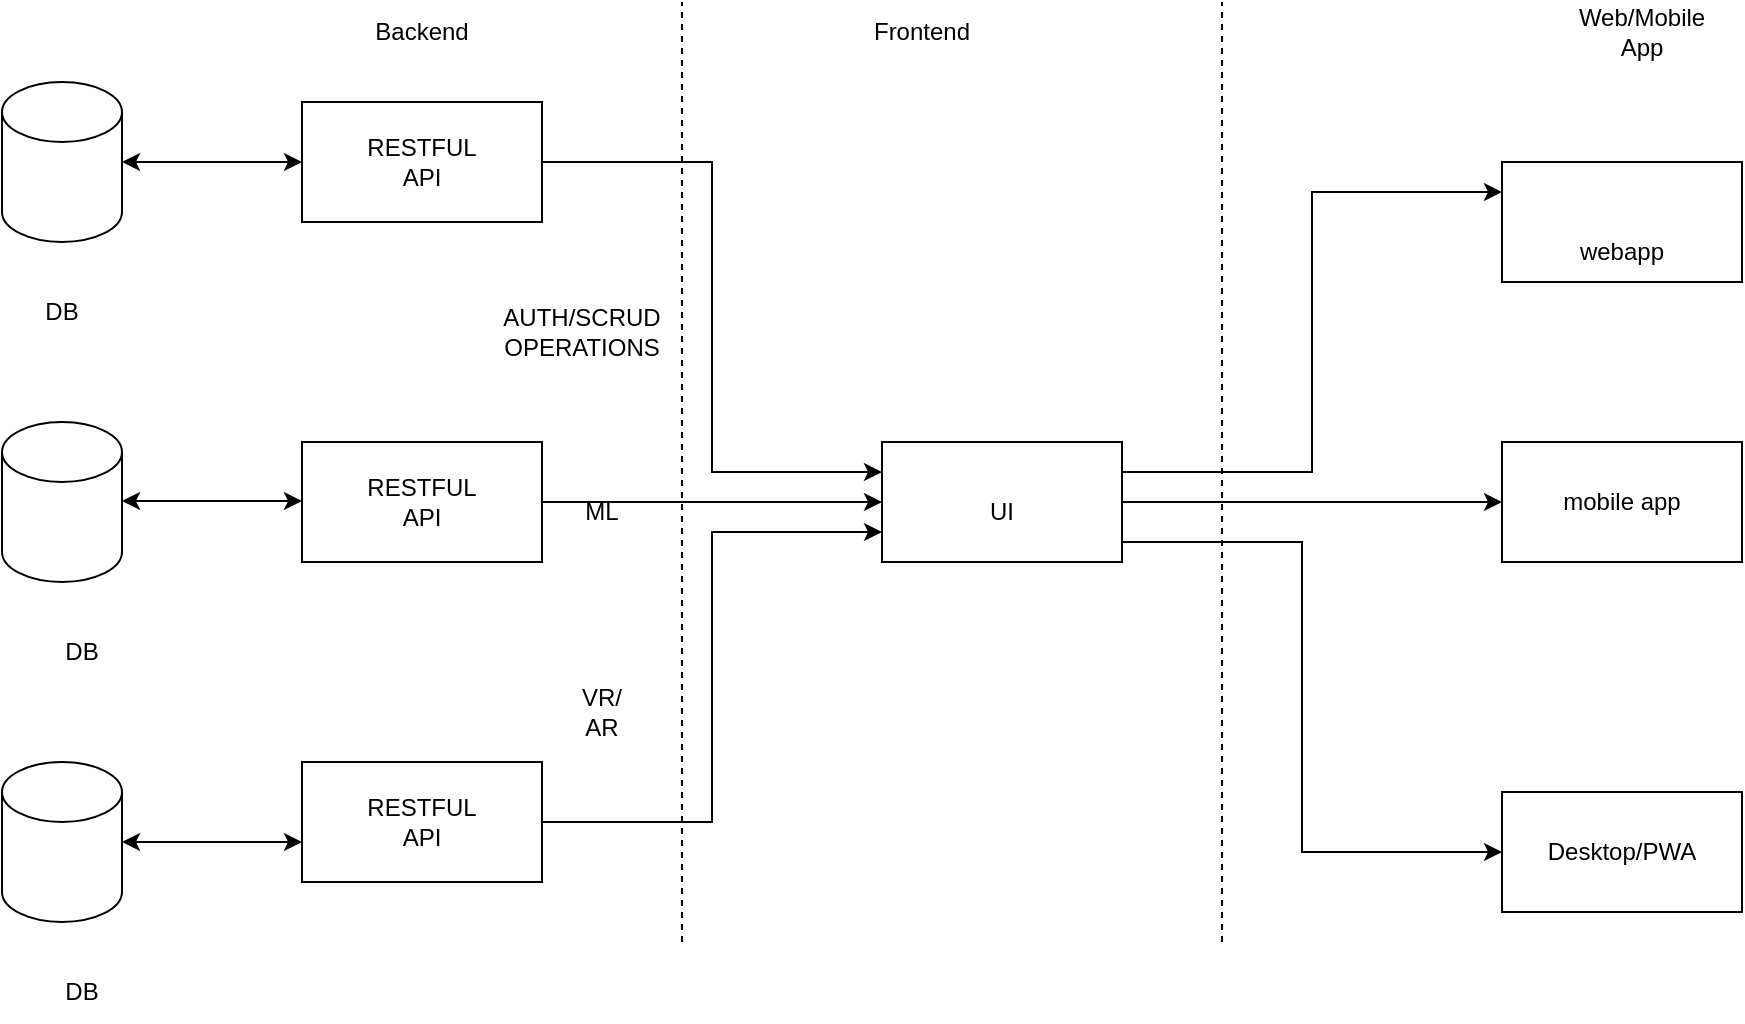 <mxfile version="21.1.8" type="github">
  <diagram name="Page-1" id="_3-YXE6fwbLjVkBHm375">
    <mxGraphModel dx="1362" dy="714" grid="1" gridSize="10" guides="1" tooltips="1" connect="1" arrows="1" fold="1" page="1" pageScale="1" pageWidth="1100" pageHeight="850" background="#ffffff" math="0" shadow="0">
      <root>
        <mxCell id="0" />
        <mxCell id="1" parent="0" />
        <mxCell id="a0BfutifW1SVSichDjld-1" value="" style="shape=cylinder3;whiteSpace=wrap;html=1;boundedLbl=1;backgroundOutline=1;size=15;" vertex="1" parent="1">
          <mxGeometry x="10" y="80" width="60" height="80" as="geometry" />
        </mxCell>
        <mxCell id="a0BfutifW1SVSichDjld-2" value="" style="shape=cylinder3;whiteSpace=wrap;html=1;boundedLbl=1;backgroundOutline=1;size=15;" vertex="1" parent="1">
          <mxGeometry x="10" y="250" width="60" height="80" as="geometry" />
        </mxCell>
        <mxCell id="a0BfutifW1SVSichDjld-3" value="" style="shape=cylinder3;whiteSpace=wrap;html=1;boundedLbl=1;backgroundOutline=1;size=15;" vertex="1" parent="1">
          <mxGeometry x="10" y="420" width="60" height="80" as="geometry" />
        </mxCell>
        <mxCell id="a0BfutifW1SVSichDjld-29" style="edgeStyle=orthogonalEdgeStyle;rounded=0;orthogonalLoop=1;jettySize=auto;html=1;exitX=1;exitY=0.5;exitDx=0;exitDy=0;entryX=0;entryY=0.25;entryDx=0;entryDy=0;" edge="1" parent="1" source="a0BfutifW1SVSichDjld-4" target="a0BfutifW1SVSichDjld-11">
          <mxGeometry relative="1" as="geometry" />
        </mxCell>
        <mxCell id="a0BfutifW1SVSichDjld-4" value="" style="rounded=0;whiteSpace=wrap;html=1;" vertex="1" parent="1">
          <mxGeometry x="160" y="90" width="120" height="60" as="geometry" />
        </mxCell>
        <mxCell id="a0BfutifW1SVSichDjld-27" style="edgeStyle=orthogonalEdgeStyle;rounded=0;orthogonalLoop=1;jettySize=auto;html=1;exitX=1;exitY=0.5;exitDx=0;exitDy=0;" edge="1" parent="1" source="a0BfutifW1SVSichDjld-5" target="a0BfutifW1SVSichDjld-11">
          <mxGeometry relative="1" as="geometry" />
        </mxCell>
        <mxCell id="a0BfutifW1SVSichDjld-5" value="" style="rounded=0;whiteSpace=wrap;html=1;" vertex="1" parent="1">
          <mxGeometry x="160" y="260" width="120" height="60" as="geometry" />
        </mxCell>
        <mxCell id="a0BfutifW1SVSichDjld-30" style="edgeStyle=orthogonalEdgeStyle;rounded=0;orthogonalLoop=1;jettySize=auto;html=1;exitX=1;exitY=0.5;exitDx=0;exitDy=0;entryX=0;entryY=0.75;entryDx=0;entryDy=0;" edge="1" parent="1" source="a0BfutifW1SVSichDjld-6" target="a0BfutifW1SVSichDjld-11">
          <mxGeometry relative="1" as="geometry" />
        </mxCell>
        <mxCell id="a0BfutifW1SVSichDjld-6" value="" style="rounded=0;whiteSpace=wrap;html=1;" vertex="1" parent="1">
          <mxGeometry x="160" y="420" width="120" height="60" as="geometry" />
        </mxCell>
        <mxCell id="a0BfutifW1SVSichDjld-50" style="edgeStyle=orthogonalEdgeStyle;rounded=0;orthogonalLoop=1;jettySize=auto;html=1;exitX=1;exitY=0.25;exitDx=0;exitDy=0;entryX=0;entryY=0.25;entryDx=0;entryDy=0;" edge="1" parent="1" source="a0BfutifW1SVSichDjld-11" target="a0BfutifW1SVSichDjld-46">
          <mxGeometry relative="1" as="geometry" />
        </mxCell>
        <mxCell id="a0BfutifW1SVSichDjld-51" style="edgeStyle=orthogonalEdgeStyle;rounded=0;orthogonalLoop=1;jettySize=auto;html=1;exitX=1;exitY=0.5;exitDx=0;exitDy=0;entryX=0;entryY=0.5;entryDx=0;entryDy=0;" edge="1" parent="1" source="a0BfutifW1SVSichDjld-11" target="a0BfutifW1SVSichDjld-48">
          <mxGeometry relative="1" as="geometry" />
        </mxCell>
        <mxCell id="a0BfutifW1SVSichDjld-52" style="edgeStyle=orthogonalEdgeStyle;rounded=0;orthogonalLoop=1;jettySize=auto;html=1;exitX=1;exitY=0.75;exitDx=0;exitDy=0;entryX=0;entryY=0.5;entryDx=0;entryDy=0;" edge="1" parent="1" source="a0BfutifW1SVSichDjld-11" target="a0BfutifW1SVSichDjld-47">
          <mxGeometry relative="1" as="geometry">
            <Array as="points">
              <mxPoint x="520" y="305" />
              <mxPoint x="520" y="310" />
              <mxPoint x="660" y="310" />
              <mxPoint x="660" y="465" />
            </Array>
          </mxGeometry>
        </mxCell>
        <mxCell id="a0BfutifW1SVSichDjld-11" value="" style="rounded=0;whiteSpace=wrap;html=1;" vertex="1" parent="1">
          <mxGeometry x="450" y="260" width="120" height="60" as="geometry" />
        </mxCell>
        <mxCell id="a0BfutifW1SVSichDjld-12" value="" style="endArrow=none;dashed=1;html=1;rounded=0;" edge="1" parent="1">
          <mxGeometry width="50" height="50" relative="1" as="geometry">
            <mxPoint x="350" y="510" as="sourcePoint" />
            <mxPoint x="350" y="40" as="targetPoint" />
          </mxGeometry>
        </mxCell>
        <mxCell id="a0BfutifW1SVSichDjld-13" value="" style="endArrow=classic;startArrow=classic;html=1;rounded=0;exitX=1;exitY=0.5;exitDx=0;exitDy=0;exitPerimeter=0;" edge="1" parent="1" source="a0BfutifW1SVSichDjld-1" target="a0BfutifW1SVSichDjld-4">
          <mxGeometry width="50" height="50" relative="1" as="geometry">
            <mxPoint x="80" y="120" as="sourcePoint" />
            <mxPoint x="140" y="110" as="targetPoint" />
          </mxGeometry>
        </mxCell>
        <mxCell id="a0BfutifW1SVSichDjld-22" value="" style="endArrow=classic;startArrow=classic;html=1;rounded=0;exitX=1;exitY=0.5;exitDx=0;exitDy=0;exitPerimeter=0;" edge="1" parent="1">
          <mxGeometry width="50" height="50" relative="1" as="geometry">
            <mxPoint x="70" y="289.5" as="sourcePoint" />
            <mxPoint x="160" y="289.5" as="targetPoint" />
          </mxGeometry>
        </mxCell>
        <mxCell id="a0BfutifW1SVSichDjld-23" value="" style="endArrow=classic;startArrow=classic;html=1;rounded=0;exitX=1;exitY=0.5;exitDx=0;exitDy=0;exitPerimeter=0;" edge="1" parent="1">
          <mxGeometry width="50" height="50" relative="1" as="geometry">
            <mxPoint x="70" y="460" as="sourcePoint" />
            <mxPoint x="160" y="460" as="targetPoint" />
          </mxGeometry>
        </mxCell>
        <mxCell id="a0BfutifW1SVSichDjld-32" value="Backend" style="text;html=1;strokeColor=none;fillColor=none;align=center;verticalAlign=middle;whiteSpace=wrap;rounded=0;" vertex="1" parent="1">
          <mxGeometry x="190" y="40" width="60" height="30" as="geometry" />
        </mxCell>
        <mxCell id="a0BfutifW1SVSichDjld-33" value="Frontend" style="text;html=1;strokeColor=none;fillColor=none;align=center;verticalAlign=middle;whiteSpace=wrap;rounded=0;" vertex="1" parent="1">
          <mxGeometry x="440" y="40" width="60" height="30" as="geometry" />
        </mxCell>
        <mxCell id="a0BfutifW1SVSichDjld-34" value="RESTFUL &lt;br&gt;API" style="text;html=1;strokeColor=none;fillColor=none;align=center;verticalAlign=middle;whiteSpace=wrap;rounded=0;" vertex="1" parent="1">
          <mxGeometry x="190" y="105" width="60" height="30" as="geometry" />
        </mxCell>
        <mxCell id="a0BfutifW1SVSichDjld-35" value="RESTFUL&lt;br style=&quot;border-color: var(--border-color);&quot;&gt;API" style="text;html=1;strokeColor=none;fillColor=none;align=center;verticalAlign=middle;whiteSpace=wrap;rounded=0;" vertex="1" parent="1">
          <mxGeometry x="190" y="275" width="60" height="30" as="geometry" />
        </mxCell>
        <mxCell id="a0BfutifW1SVSichDjld-36" value="RESTFUL&lt;br style=&quot;border-color: var(--border-color);&quot;&gt;API" style="text;html=1;strokeColor=none;fillColor=none;align=center;verticalAlign=middle;whiteSpace=wrap;rounded=0;" vertex="1" parent="1">
          <mxGeometry x="190" y="435" width="60" height="30" as="geometry" />
        </mxCell>
        <mxCell id="a0BfutifW1SVSichDjld-37" value="DB" style="text;html=1;strokeColor=none;fillColor=none;align=center;verticalAlign=middle;whiteSpace=wrap;rounded=0;" vertex="1" parent="1">
          <mxGeometry x="10" y="180" width="60" height="30" as="geometry" />
        </mxCell>
        <mxCell id="a0BfutifW1SVSichDjld-38" value="DB" style="text;html=1;strokeColor=none;fillColor=none;align=center;verticalAlign=middle;whiteSpace=wrap;rounded=0;" vertex="1" parent="1">
          <mxGeometry x="20" y="350" width="60" height="30" as="geometry" />
        </mxCell>
        <mxCell id="a0BfutifW1SVSichDjld-39" value="DB" style="text;html=1;strokeColor=none;fillColor=none;align=center;verticalAlign=middle;whiteSpace=wrap;rounded=0;" vertex="1" parent="1">
          <mxGeometry x="20" y="520" width="60" height="30" as="geometry" />
        </mxCell>
        <mxCell id="a0BfutifW1SVSichDjld-40" value="AUTH/SCRUD OPERATIONS" style="text;html=1;strokeColor=none;fillColor=none;align=center;verticalAlign=middle;whiteSpace=wrap;rounded=0;" vertex="1" parent="1">
          <mxGeometry x="270" y="190" width="60" height="30" as="geometry" />
        </mxCell>
        <mxCell id="a0BfutifW1SVSichDjld-42" value="VR/&lt;br&gt;AR&lt;br&gt;" style="text;html=1;strokeColor=none;fillColor=none;align=center;verticalAlign=middle;whiteSpace=wrap;rounded=0;" vertex="1" parent="1">
          <mxGeometry x="280" y="380" width="60" height="30" as="geometry" />
        </mxCell>
        <mxCell id="a0BfutifW1SVSichDjld-43" value="ML" style="text;html=1;strokeColor=none;fillColor=none;align=center;verticalAlign=middle;whiteSpace=wrap;rounded=0;" vertex="1" parent="1">
          <mxGeometry x="280" y="280" width="60" height="30" as="geometry" />
        </mxCell>
        <mxCell id="a0BfutifW1SVSichDjld-44" value="" style="endArrow=none;dashed=1;html=1;rounded=0;" edge="1" parent="1">
          <mxGeometry width="50" height="50" relative="1" as="geometry">
            <mxPoint x="620" y="510" as="sourcePoint" />
            <mxPoint x="620" y="40" as="targetPoint" />
          </mxGeometry>
        </mxCell>
        <mxCell id="a0BfutifW1SVSichDjld-45" value="Web/Mobile App" style="text;html=1;strokeColor=none;fillColor=none;align=center;verticalAlign=middle;whiteSpace=wrap;rounded=0;" vertex="1" parent="1">
          <mxGeometry x="800" y="40" width="60" height="30" as="geometry" />
        </mxCell>
        <mxCell id="a0BfutifW1SVSichDjld-46" value="" style="rounded=0;whiteSpace=wrap;html=1;" vertex="1" parent="1">
          <mxGeometry x="760" y="120" width="120" height="60" as="geometry" />
        </mxCell>
        <mxCell id="a0BfutifW1SVSichDjld-47" value="Desktop/PWA" style="rounded=0;whiteSpace=wrap;html=1;" vertex="1" parent="1">
          <mxGeometry x="760" y="435" width="120" height="60" as="geometry" />
        </mxCell>
        <mxCell id="a0BfutifW1SVSichDjld-48" value="mobile app" style="rounded=0;whiteSpace=wrap;html=1;" vertex="1" parent="1">
          <mxGeometry x="760" y="260" width="120" height="60" as="geometry" />
        </mxCell>
        <mxCell id="a0BfutifW1SVSichDjld-53" value="webapp" style="text;html=1;strokeColor=none;fillColor=none;align=center;verticalAlign=middle;whiteSpace=wrap;rounded=0;" vertex="1" parent="1">
          <mxGeometry x="790" y="150" width="60" height="30" as="geometry" />
        </mxCell>
        <mxCell id="a0BfutifW1SVSichDjld-54" value="UI" style="text;html=1;strokeColor=none;fillColor=none;align=center;verticalAlign=middle;whiteSpace=wrap;rounded=0;" vertex="1" parent="1">
          <mxGeometry x="480" y="280" width="60" height="30" as="geometry" />
        </mxCell>
      </root>
    </mxGraphModel>
  </diagram>
</mxfile>
